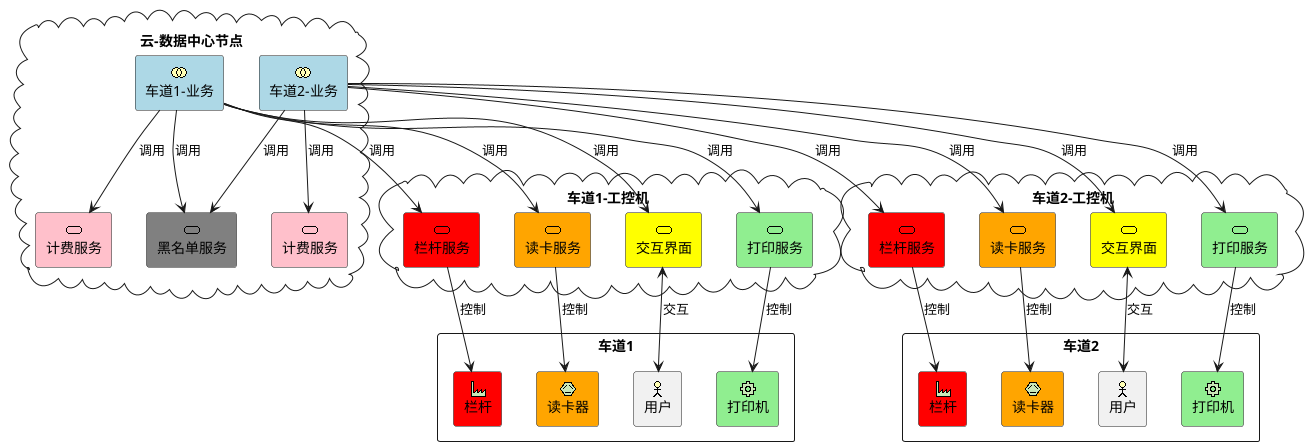 @startuml mtc-cloud
rectangle 车道1 {
    archimate  "用户" as user1 <<business-actor>>
    archimate #lightgreen "打印机"  as printer1 <<physical-equipment>>
    archimate #red "栏杆"  as brake1 <<physical-facility>>
    archimate #orange "读卡器"  as reader1 <<physical-material>>
}

rectangle 车道2 {
    archimate  "用户" as user2 <<business-actor>>
    archimate #lightgreen "打印机"  as printer2 <<physical-equipment>>
    archimate #red "栏杆"  as brake2 <<physical-facility>>
    archimate #orange "读卡器"  as reader2 <<physical-material>>
}

cloud 云-数据中心节点 {
    archimate  #LightBlue "车道1-业务" as bizLogic1 <<business-collaboration>>
    archimate  #LightBlue "车道2-业务" as bizLogic2 <<business-collaboration>>

    archimate  #grey  "黑名单服务" as blservice <<service>>
    archimate  #pink  "计费服务" as biservice1 <<service>>
    archimate  #pink  "计费服务" as biservice2 <<service>>

}

cloud 车道1-工控机 {
    archimate  #red  "栏杆服务" as brakeservice1 <<service>>
    archimate  #orange  "读卡服务" as readerservice1 <<service>>
    archimate  #Yellow  "交互界面" as ui1 <<service>>
    archimate  #lightgreen  "打印服务" as printerservice1 <<service>>
}

cloud 车道2-工控机 {
    archimate  #red  "栏杆服务" as brakeservice2 <<service>>
    archimate  #orange  "读卡服务" as readerservice2 <<service>>
    archimate  #Yellow  "交互界面" as ui2 <<service>>
    archimate  #lightgreen  "打印服务" as printerservice2 <<service>>
}



bizLogic1 -down-> ui1 : 调用
ui1 <-down-> user1 : 交互

bizLogic1 -down-> printerservice1 : 调用
printerservice1 -down-> printer1 : 控制

bizLogic1 -down-> readerservice1 : 调用
readerservice1 -down-> reader1 :控制

bizLogic1 -down-> brakeservice1 : 调用
brakeservice1 -down-> brake1 : 控制


bizLogic1 -down-> blservice : 调用
bizLogic1 -down-> biservice2 : 调用


bizLogic2 -down-> ui2 : 调用
ui2 <-down-> user2 : 交互

bizLogic2 -down-> printerservice2 : 调用
printerservice2 -down-> printer2 : 控制

bizLogic2 -down-> readerservice2 : 调用
readerservice2 -down-> reader2 :控制

bizLogic2 -down-> brakeservice2 : 调用
brakeservice2 -down-> brake2 : 控制


bizLogic2 -down-> blservice : 调用
bizLogic2 -down-> biservice1 : 调用

@enduml